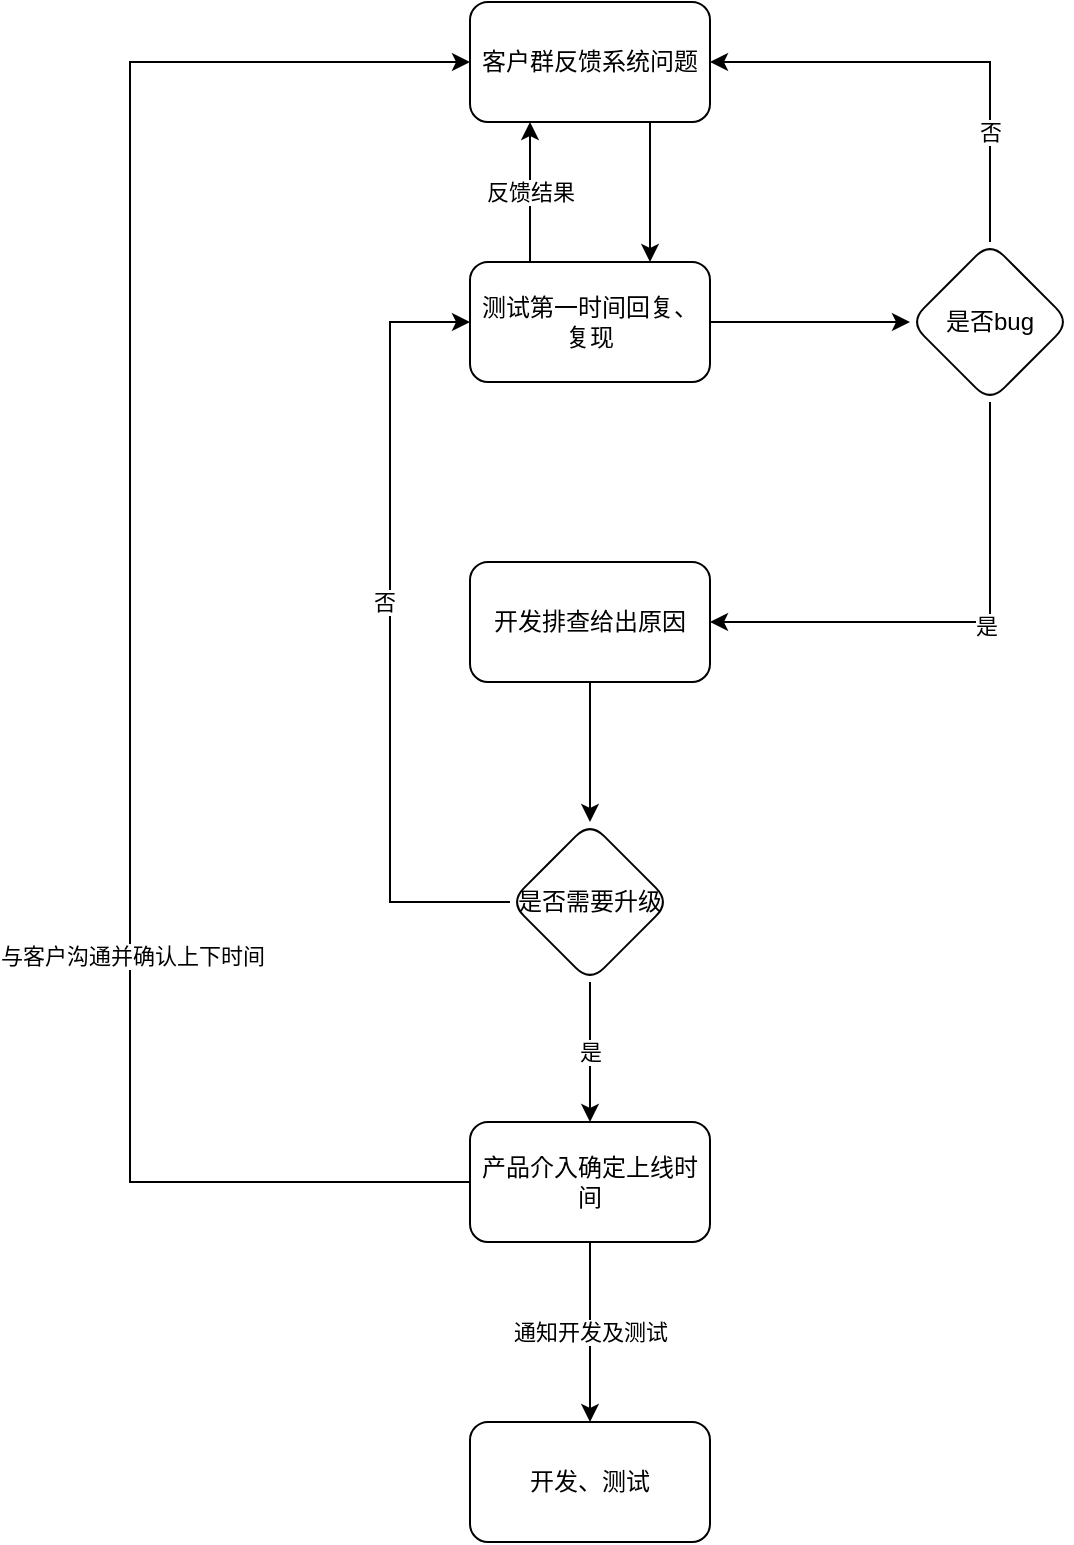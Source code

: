 <mxfile version="17.4.5" type="github">
  <diagram id="2hvGRixQI1NttPmxZqW4" name="Page-1">
    <mxGraphModel dx="1422" dy="762" grid="1" gridSize="10" guides="1" tooltips="1" connect="1" arrows="1" fold="1" page="1" pageScale="1" pageWidth="827" pageHeight="1169" math="0" shadow="0">
      <root>
        <mxCell id="0" />
        <mxCell id="1" parent="0" />
        <mxCell id="53oVMIumwL6rekQ-fXR3-16" style="edgeStyle=orthogonalEdgeStyle;rounded=0;orthogonalLoop=1;jettySize=auto;html=1;" edge="1" parent="1" source="53oVMIumwL6rekQ-fXR3-1" target="53oVMIumwL6rekQ-fXR3-2">
          <mxGeometry relative="1" as="geometry">
            <Array as="points">
              <mxPoint x="420" y="200" />
              <mxPoint x="420" y="200" />
            </Array>
          </mxGeometry>
        </mxCell>
        <mxCell id="53oVMIumwL6rekQ-fXR3-1" value="客户群反馈系统问题" style="rounded=1;whiteSpace=wrap;html=1;" vertex="1" parent="1">
          <mxGeometry x="330" y="110" width="120" height="60" as="geometry" />
        </mxCell>
        <mxCell id="53oVMIumwL6rekQ-fXR3-5" value="" style="edgeStyle=orthogonalEdgeStyle;rounded=0;orthogonalLoop=1;jettySize=auto;html=1;" edge="1" parent="1" source="53oVMIumwL6rekQ-fXR3-2" target="53oVMIumwL6rekQ-fXR3-4">
          <mxGeometry relative="1" as="geometry" />
        </mxCell>
        <mxCell id="53oVMIumwL6rekQ-fXR3-20" value="反馈结果" style="edgeStyle=orthogonalEdgeStyle;rounded=0;orthogonalLoop=1;jettySize=auto;html=1;entryX=0.25;entryY=1;entryDx=0;entryDy=0;" edge="1" parent="1" source="53oVMIumwL6rekQ-fXR3-2" target="53oVMIumwL6rekQ-fXR3-1">
          <mxGeometry relative="1" as="geometry">
            <Array as="points">
              <mxPoint x="360" y="220" />
              <mxPoint x="360" y="220" />
            </Array>
          </mxGeometry>
        </mxCell>
        <mxCell id="53oVMIumwL6rekQ-fXR3-2" value="测试第一时间回复、复现" style="rounded=1;whiteSpace=wrap;html=1;" vertex="1" parent="1">
          <mxGeometry x="330" y="240" width="120" height="60" as="geometry" />
        </mxCell>
        <mxCell id="53oVMIumwL6rekQ-fXR3-13" style="edgeStyle=orthogonalEdgeStyle;rounded=0;orthogonalLoop=1;jettySize=auto;html=1;" edge="1" parent="1" source="53oVMIumwL6rekQ-fXR3-3" target="53oVMIumwL6rekQ-fXR3-12">
          <mxGeometry relative="1" as="geometry" />
        </mxCell>
        <mxCell id="53oVMIumwL6rekQ-fXR3-3" value="开发排查给出原因" style="rounded=1;whiteSpace=wrap;html=1;" vertex="1" parent="1">
          <mxGeometry x="330" y="390" width="120" height="60" as="geometry" />
        </mxCell>
        <mxCell id="53oVMIumwL6rekQ-fXR3-6" style="edgeStyle=orthogonalEdgeStyle;rounded=0;orthogonalLoop=1;jettySize=auto;html=1;" edge="1" parent="1" source="53oVMIumwL6rekQ-fXR3-4" target="53oVMIumwL6rekQ-fXR3-3">
          <mxGeometry relative="1" as="geometry">
            <Array as="points">
              <mxPoint x="590" y="420" />
            </Array>
          </mxGeometry>
        </mxCell>
        <mxCell id="53oVMIumwL6rekQ-fXR3-7" value="是" style="edgeLabel;html=1;align=center;verticalAlign=middle;resizable=0;points=[];" vertex="1" connectable="0" parent="53oVMIumwL6rekQ-fXR3-6">
          <mxGeometry x="-0.104" y="2" relative="1" as="geometry">
            <mxPoint as="offset" />
          </mxGeometry>
        </mxCell>
        <mxCell id="53oVMIumwL6rekQ-fXR3-8" style="edgeStyle=orthogonalEdgeStyle;rounded=0;orthogonalLoop=1;jettySize=auto;html=1;entryX=1;entryY=0.5;entryDx=0;entryDy=0;" edge="1" parent="1" source="53oVMIumwL6rekQ-fXR3-4" target="53oVMIumwL6rekQ-fXR3-1">
          <mxGeometry relative="1" as="geometry">
            <Array as="points">
              <mxPoint x="590" y="140" />
            </Array>
          </mxGeometry>
        </mxCell>
        <mxCell id="53oVMIumwL6rekQ-fXR3-9" value="否" style="edgeLabel;html=1;align=center;verticalAlign=middle;resizable=0;points=[];" vertex="1" connectable="0" parent="53oVMIumwL6rekQ-fXR3-8">
          <mxGeometry x="-0.522" relative="1" as="geometry">
            <mxPoint as="offset" />
          </mxGeometry>
        </mxCell>
        <mxCell id="53oVMIumwL6rekQ-fXR3-4" value="是否bug" style="rhombus;whiteSpace=wrap;html=1;rounded=1;" vertex="1" parent="1">
          <mxGeometry x="550" y="230" width="80" height="80" as="geometry" />
        </mxCell>
        <mxCell id="53oVMIumwL6rekQ-fXR3-14" style="edgeStyle=orthogonalEdgeStyle;rounded=0;orthogonalLoop=1;jettySize=auto;html=1;entryX=0;entryY=0.5;entryDx=0;entryDy=0;" edge="1" parent="1" source="53oVMIumwL6rekQ-fXR3-12" target="53oVMIumwL6rekQ-fXR3-2">
          <mxGeometry relative="1" as="geometry">
            <Array as="points">
              <mxPoint x="290" y="560" />
              <mxPoint x="290" y="270" />
            </Array>
          </mxGeometry>
        </mxCell>
        <mxCell id="53oVMIumwL6rekQ-fXR3-15" value="否" style="edgeLabel;html=1;align=center;verticalAlign=middle;resizable=0;points=[];" vertex="1" connectable="0" parent="53oVMIumwL6rekQ-fXR3-14">
          <mxGeometry x="-0.359" y="3" relative="1" as="geometry">
            <mxPoint y="-85" as="offset" />
          </mxGeometry>
        </mxCell>
        <mxCell id="53oVMIumwL6rekQ-fXR3-18" value="是" style="edgeStyle=orthogonalEdgeStyle;rounded=0;orthogonalLoop=1;jettySize=auto;html=1;" edge="1" parent="1" source="53oVMIumwL6rekQ-fXR3-12" target="53oVMIumwL6rekQ-fXR3-17">
          <mxGeometry relative="1" as="geometry" />
        </mxCell>
        <mxCell id="53oVMIumwL6rekQ-fXR3-12" value="是否需要升级" style="rhombus;whiteSpace=wrap;html=1;rounded=1;" vertex="1" parent="1">
          <mxGeometry x="350" y="520" width="80" height="80" as="geometry" />
        </mxCell>
        <mxCell id="53oVMIumwL6rekQ-fXR3-21" style="edgeStyle=orthogonalEdgeStyle;rounded=0;orthogonalLoop=1;jettySize=auto;html=1;entryX=0;entryY=0.5;entryDx=0;entryDy=0;" edge="1" parent="1" source="53oVMIumwL6rekQ-fXR3-17" target="53oVMIumwL6rekQ-fXR3-1">
          <mxGeometry relative="1" as="geometry">
            <Array as="points">
              <mxPoint x="160" y="700" />
              <mxPoint x="160" y="140" />
            </Array>
          </mxGeometry>
        </mxCell>
        <mxCell id="53oVMIumwL6rekQ-fXR3-22" value="与客户沟通并确认上下时间" style="edgeLabel;html=1;align=center;verticalAlign=middle;resizable=0;points=[];" vertex="1" connectable="0" parent="53oVMIumwL6rekQ-fXR3-21">
          <mxGeometry x="-0.371" y="-1" relative="1" as="geometry">
            <mxPoint as="offset" />
          </mxGeometry>
        </mxCell>
        <mxCell id="53oVMIumwL6rekQ-fXR3-24" value="通知开发及测试" style="edgeStyle=orthogonalEdgeStyle;rounded=0;orthogonalLoop=1;jettySize=auto;html=1;" edge="1" parent="1" source="53oVMIumwL6rekQ-fXR3-17" target="53oVMIumwL6rekQ-fXR3-23">
          <mxGeometry relative="1" as="geometry" />
        </mxCell>
        <mxCell id="53oVMIumwL6rekQ-fXR3-17" value="产品介入确定上线时间" style="rounded=1;whiteSpace=wrap;html=1;" vertex="1" parent="1">
          <mxGeometry x="330" y="670" width="120" height="60" as="geometry" />
        </mxCell>
        <mxCell id="53oVMIumwL6rekQ-fXR3-23" value="开发、测试" style="rounded=1;whiteSpace=wrap;html=1;" vertex="1" parent="1">
          <mxGeometry x="330" y="820" width="120" height="60" as="geometry" />
        </mxCell>
      </root>
    </mxGraphModel>
  </diagram>
</mxfile>
